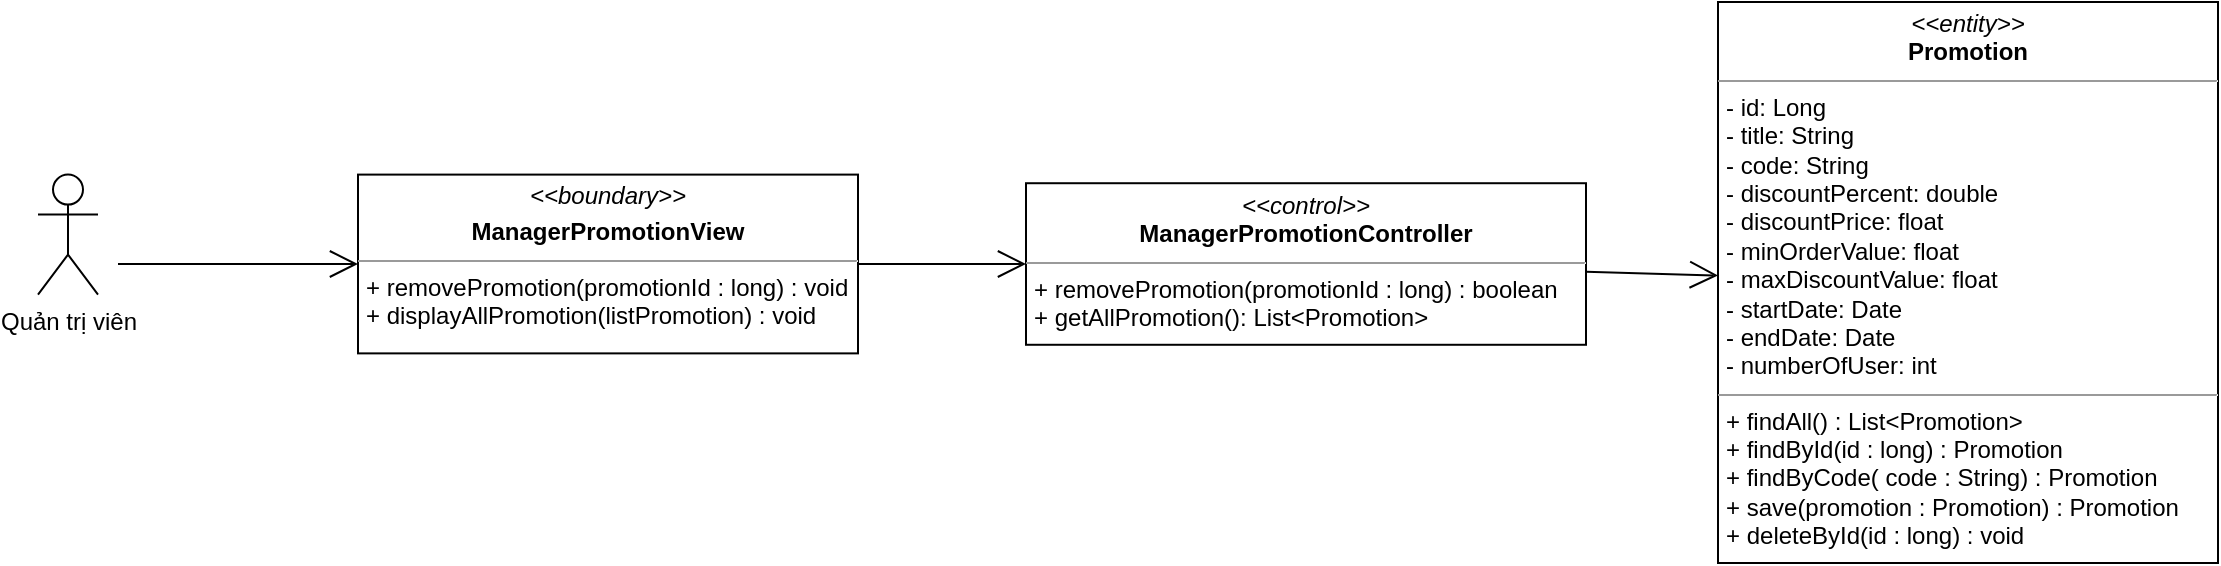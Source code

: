 <mxfile version="14.7.6" type="device"><diagram id="C5RBs43oDa-KdzZeNtuy" name="Page-1"><mxGraphModel dx="1865" dy="521" grid="1" gridSize="10" guides="1" tooltips="1" connect="1" arrows="1" fold="1" page="1" pageScale="1" pageWidth="827" pageHeight="1169" math="0" shadow="0"><root><mxCell id="WIyWlLk6GJQsqaUBKTNV-0"/><mxCell id="WIyWlLk6GJQsqaUBKTNV-1" parent="WIyWlLk6GJQsqaUBKTNV-0"/><mxCell id="yXVGDtaVeKHd1pOtSRek-2" value="&lt;p style=&quot;margin: 0px ; margin-top: 4px ; text-align: center&quot;&gt;&lt;i&gt;&amp;lt;&amp;lt;control&amp;gt;&amp;gt;&lt;/i&gt;&lt;br&gt;&lt;b&gt;ManagerPromotionController&lt;/b&gt;&lt;/p&gt;&lt;hr size=&quot;1&quot;&gt;&lt;p style=&quot;margin: 0px ; margin-left: 4px&quot;&gt;+ removePromotion(promotionId : long) : boolean&lt;br&gt;&lt;/p&gt;&lt;p style=&quot;margin: 0px ; margin-left: 4px&quot;&gt;+ getAllPromotion(): List&amp;lt;Promotion&amp;gt;&lt;br&gt;&lt;/p&gt;" style="verticalAlign=top;align=left;overflow=fill;fontSize=12;fontFamily=Helvetica;html=1;" parent="WIyWlLk6GJQsqaUBKTNV-1" vertex="1"><mxGeometry x="414" y="120.61" width="280" height="80.78" as="geometry"/></mxCell><mxCell id="yXVGDtaVeKHd1pOtSRek-3" value="" style="endArrow=open;endFill=1;endSize=12;html=1;" parent="WIyWlLk6GJQsqaUBKTNV-1" source="yXVGDtaVeKHd1pOtSRek-2" target="yXVGDtaVeKHd1pOtSRek-4" edge="1"><mxGeometry width="160" relative="1" as="geometry"><mxPoint x="720" y="140" as="sourcePoint"/><mxPoint x="710" y="149.22" as="targetPoint"/></mxGeometry></mxCell><mxCell id="yXVGDtaVeKHd1pOtSRek-4" value="&lt;p style=&quot;margin: 0px ; margin-top: 4px ; text-align: center&quot;&gt;&lt;i&gt;&amp;lt;&amp;lt;entity&amp;gt;&amp;gt;&lt;/i&gt;&lt;br&gt;&lt;b&gt;Promotion&lt;/b&gt;&lt;/p&gt;&lt;hr size=&quot;1&quot;&gt;&lt;p style=&quot;margin: 0px ; margin-left: 4px&quot;&gt;- id: Long&lt;/p&gt;&lt;p style=&quot;margin: 0px 0px 0px 4px&quot;&gt;- title: String&lt;br&gt;- code: String&lt;/p&gt;&lt;p style=&quot;margin: 0px 0px 0px 4px&quot;&gt;- discountPercent: double&lt;/p&gt;&lt;p style=&quot;margin: 0px 0px 0px 4px&quot;&gt;- discountPrice: float&lt;/p&gt;&lt;p style=&quot;margin: 0px 0px 0px 4px&quot;&gt;- minOrderValue: float&lt;/p&gt;&lt;p style=&quot;margin: 0px 0px 0px 4px&quot;&gt;- maxDiscountValue: float&lt;/p&gt;&lt;p style=&quot;margin: 0px 0px 0px 4px&quot;&gt;- startDate: Date&lt;/p&gt;&lt;p style=&quot;margin: 0px 0px 0px 4px&quot;&gt;- endDate: Date&lt;/p&gt;&lt;p style=&quot;margin: 0px 0px 0px 4px&quot;&gt;- numberOfUser: int&lt;span&gt;&amp;nbsp;&lt;/span&gt;&lt;/p&gt;&lt;hr size=&quot;1&quot;&gt;&lt;p style=&quot;margin: 0px 0px 0px 4px&quot;&gt;+ findAll() : List&amp;lt;Promotion&amp;gt;&lt;/p&gt;&lt;p style=&quot;margin: 0px 0px 0px 4px&quot;&gt;+ findById(id : long) : Promotion&lt;/p&gt;&lt;p style=&quot;margin: 0px 0px 0px 4px&quot;&gt;+ findByCode( code : String) : Promotion&lt;/p&gt;&lt;p style=&quot;margin: 0px 0px 0px 4px&quot;&gt;+ save(promotion : Promotion) : Promotion&lt;/p&gt;&lt;p style=&quot;margin: 0px 0px 0px 4px&quot;&gt;+ deleteById(id : long) : void&lt;/p&gt;" style="verticalAlign=top;align=left;overflow=fill;fontSize=12;fontFamily=Helvetica;html=1;" parent="WIyWlLk6GJQsqaUBKTNV-1" vertex="1"><mxGeometry x="760" y="30" width="250" height="280.5" as="geometry"/></mxCell><mxCell id="yXVGDtaVeKHd1pOtSRek-5" value="&lt;p style=&quot;margin: 0px ; margin-top: 4px ; text-align: center&quot;&gt;&lt;i&gt;&amp;lt;&amp;lt;boundary&amp;gt;&amp;gt;&lt;/i&gt;&lt;/p&gt;&lt;p style=&quot;margin: 0px ; margin-top: 4px ; text-align: center&quot;&gt;&lt;b&gt;ManagerPromotionView&lt;/b&gt;&lt;/p&gt;&lt;hr size=&quot;1&quot;&gt;&lt;p style=&quot;margin: 0px ; margin-left: 4px&quot;&gt;&lt;span&gt;+ removePromotion(promotionId : long) : void&lt;/span&gt;&lt;/p&gt;&lt;p style=&quot;margin: 0px ; margin-left: 4px&quot;&gt;+ displayAllPromotion(listPromotion) : void&lt;span&gt;&lt;br&gt;&lt;/span&gt;&lt;/p&gt;" style="verticalAlign=top;align=left;overflow=fill;fontSize=12;fontFamily=Helvetica;html=1;" parent="WIyWlLk6GJQsqaUBKTNV-1" vertex="1"><mxGeometry x="80" y="116.3" width="250" height="89.39" as="geometry"/></mxCell><mxCell id="yXVGDtaVeKHd1pOtSRek-6" value="" style="endArrow=open;endFill=1;endSize=12;html=1;" parent="WIyWlLk6GJQsqaUBKTNV-1" source="yXVGDtaVeKHd1pOtSRek-5" target="yXVGDtaVeKHd1pOtSRek-2" edge="1"><mxGeometry width="160" relative="1" as="geometry"><mxPoint x="420" y="210" as="sourcePoint"/><mxPoint x="580" y="210" as="targetPoint"/></mxGeometry></mxCell><mxCell id="FzEiuVERTNjJH61nGBIe-0" value="Quản trị viên" style="shape=umlActor;verticalLabelPosition=bottom;verticalAlign=top;html=1;" parent="WIyWlLk6GJQsqaUBKTNV-1" vertex="1"><mxGeometry x="-80" y="116.3" width="30" height="60" as="geometry"/></mxCell><mxCell id="FzEiuVERTNjJH61nGBIe-1" value="" style="endArrow=open;endFill=1;endSize=12;html=1;" parent="WIyWlLk6GJQsqaUBKTNV-1" target="yXVGDtaVeKHd1pOtSRek-5" edge="1"><mxGeometry width="160" relative="1" as="geometry"><mxPoint x="-40" y="161" as="sourcePoint"/><mxPoint x="140" y="220" as="targetPoint"/></mxGeometry></mxCell></root></mxGraphModel></diagram></mxfile>